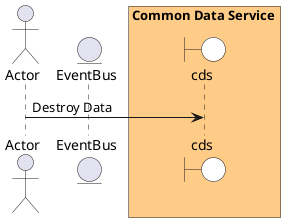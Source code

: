 @startuml

actor "Actor"


entity EventBus

box Common Data Service #ffcc88
    boundary cds #white
end box



"Actor" -> cds: Destroy Data



@enduml
